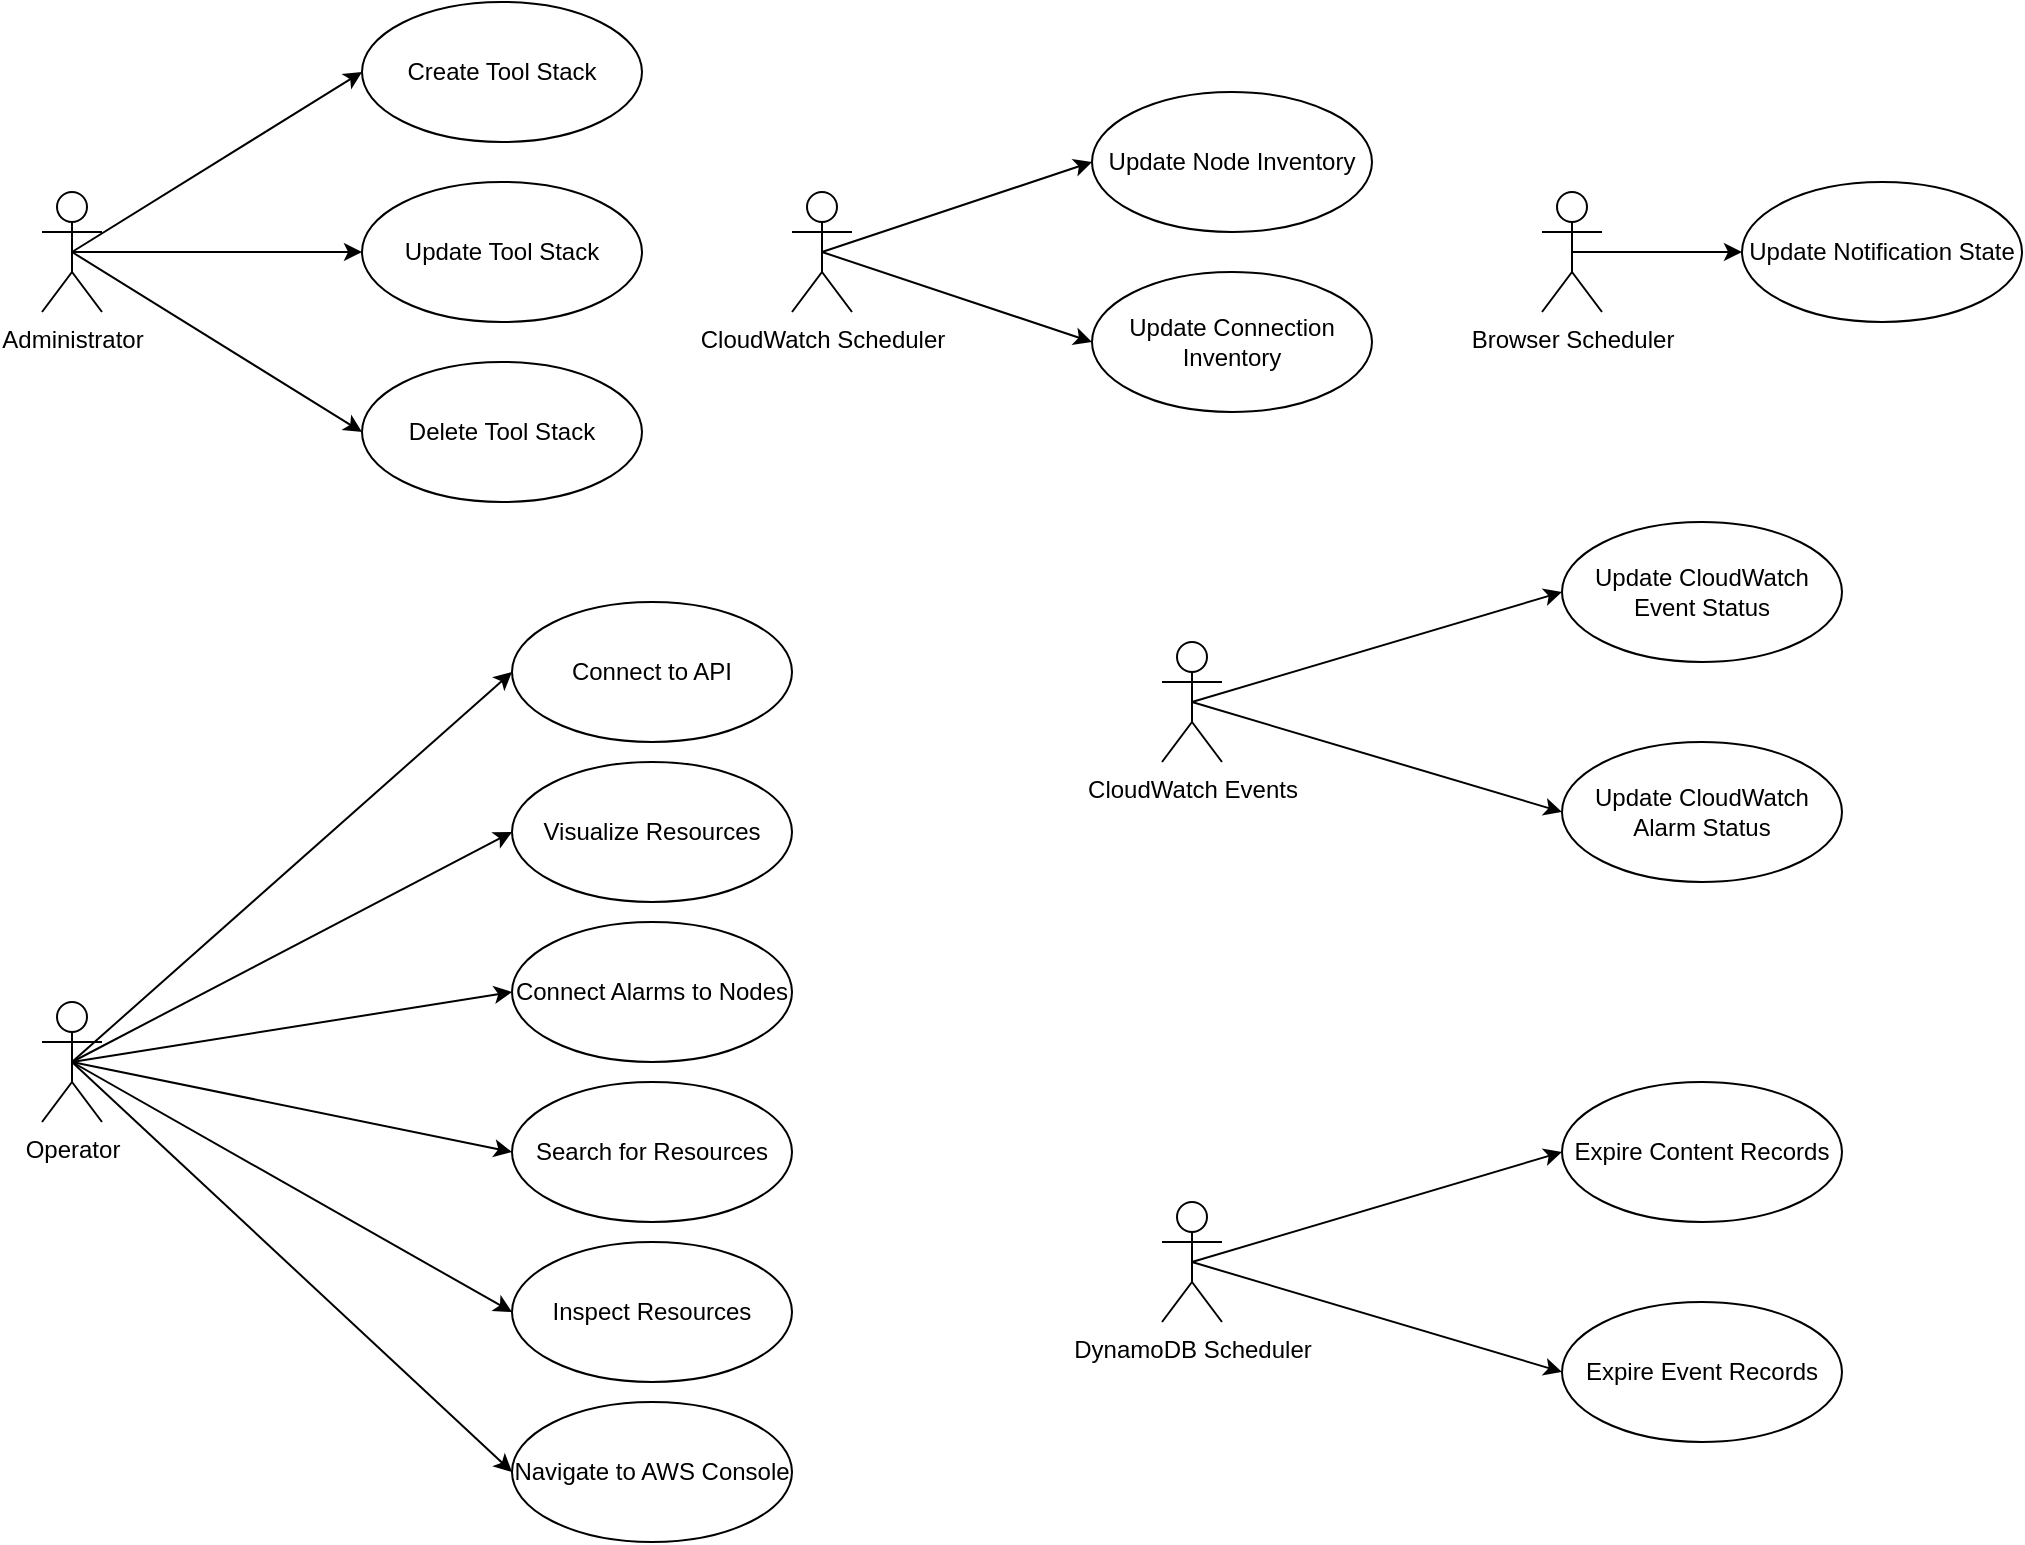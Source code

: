 <mxfile version="13.6.2" type="device"><diagram id="wZkweGKcr8Bn4VHQcJoM" name="Page-1"><mxGraphModel dx="1426" dy="860" grid="1" gridSize="10" guides="1" tooltips="1" connect="1" arrows="1" fold="1" page="1" pageScale="1" pageWidth="1100" pageHeight="850" math="0" shadow="0"><root><mxCell id="0"/><mxCell id="1" parent="0"/><mxCell id="E6FcGi9hDw1Mrx5SKenk-1" value="Administrator" style="shape=umlActor;verticalLabelPosition=bottom;verticalAlign=top;html=1;" vertex="1" parent="1"><mxGeometry x="60" y="125" width="30" height="60" as="geometry"/></mxCell><mxCell id="E6FcGi9hDw1Mrx5SKenk-2" value="CloudWatch Scheduler" style="shape=umlActor;verticalLabelPosition=bottom;verticalAlign=top;html=1;" vertex="1" parent="1"><mxGeometry x="435" y="125" width="30" height="60" as="geometry"/></mxCell><mxCell id="E6FcGi9hDw1Mrx5SKenk-4" value="CloudWatch Events" style="shape=umlActor;verticalLabelPosition=bottom;verticalAlign=top;html=1;" vertex="1" parent="1"><mxGeometry x="620" y="350" width="30" height="60" as="geometry"/></mxCell><mxCell id="E6FcGi9hDw1Mrx5SKenk-6" value="Operator" style="shape=umlActor;verticalLabelPosition=bottom;verticalAlign=top;html=1;" vertex="1" parent="1"><mxGeometry x="60" y="530" width="30" height="60" as="geometry"/></mxCell><mxCell id="E6FcGi9hDw1Mrx5SKenk-7" value="DynamoDB Scheduler" style="shape=umlActor;verticalLabelPosition=bottom;verticalAlign=top;html=1;" vertex="1" parent="1"><mxGeometry x="620" y="630" width="30" height="60" as="geometry"/></mxCell><mxCell id="E6FcGi9hDw1Mrx5SKenk-8" value="Browser Scheduler" style="shape=umlActor;verticalLabelPosition=bottom;verticalAlign=top;html=1;" vertex="1" parent="1"><mxGeometry x="810" y="125" width="30" height="60" as="geometry"/></mxCell><mxCell id="E6FcGi9hDw1Mrx5SKenk-9" value="Create Tool Stack" style="ellipse;whiteSpace=wrap;html=1;" vertex="1" parent="1"><mxGeometry x="220" y="30" width="140" height="70" as="geometry"/></mxCell><mxCell id="E6FcGi9hDw1Mrx5SKenk-10" value="Update Tool Stack" style="ellipse;whiteSpace=wrap;html=1;" vertex="1" parent="1"><mxGeometry x="220" y="120" width="140" height="70" as="geometry"/></mxCell><mxCell id="E6FcGi9hDw1Mrx5SKenk-11" value="Delete Tool Stack" style="ellipse;whiteSpace=wrap;html=1;" vertex="1" parent="1"><mxGeometry x="220" y="210" width="140" height="70" as="geometry"/></mxCell><mxCell id="E6FcGi9hDw1Mrx5SKenk-12" value="" style="endArrow=classic;html=1;exitX=0.5;exitY=0.5;exitDx=0;exitDy=0;exitPerimeter=0;entryX=0;entryY=0.5;entryDx=0;entryDy=0;" edge="1" parent="1" source="E6FcGi9hDw1Mrx5SKenk-1" target="E6FcGi9hDw1Mrx5SKenk-9"><mxGeometry width="50" height="50" relative="1" as="geometry"><mxPoint x="430" y="460" as="sourcePoint"/><mxPoint x="480" y="410" as="targetPoint"/></mxGeometry></mxCell><mxCell id="E6FcGi9hDw1Mrx5SKenk-13" value="" style="endArrow=classic;html=1;exitX=0.5;exitY=0.5;exitDx=0;exitDy=0;exitPerimeter=0;entryX=0;entryY=0.5;entryDx=0;entryDy=0;" edge="1" parent="1" source="E6FcGi9hDw1Mrx5SKenk-1" target="E6FcGi9hDw1Mrx5SKenk-10"><mxGeometry width="50" height="50" relative="1" as="geometry"><mxPoint x="430" y="460" as="sourcePoint"/><mxPoint x="480" y="410" as="targetPoint"/></mxGeometry></mxCell><mxCell id="E6FcGi9hDw1Mrx5SKenk-14" value="" style="endArrow=classic;html=1;exitX=0.5;exitY=0.5;exitDx=0;exitDy=0;exitPerimeter=0;entryX=0;entryY=0.5;entryDx=0;entryDy=0;" edge="1" parent="1" source="E6FcGi9hDw1Mrx5SKenk-1" target="E6FcGi9hDw1Mrx5SKenk-11"><mxGeometry width="50" height="50" relative="1" as="geometry"><mxPoint x="430" y="460" as="sourcePoint"/><mxPoint x="480" y="410" as="targetPoint"/></mxGeometry></mxCell><mxCell id="E6FcGi9hDw1Mrx5SKenk-16" value="Update Node Inventory" style="ellipse;whiteSpace=wrap;html=1;" vertex="1" parent="1"><mxGeometry x="585" y="75" width="140" height="70" as="geometry"/></mxCell><mxCell id="E6FcGi9hDw1Mrx5SKenk-17" value="Update Connection Inventory" style="ellipse;whiteSpace=wrap;html=1;" vertex="1" parent="1"><mxGeometry x="585" y="165" width="140" height="70" as="geometry"/></mxCell><mxCell id="E6FcGi9hDw1Mrx5SKenk-18" value="" style="endArrow=classic;html=1;entryX=0;entryY=0.5;entryDx=0;entryDy=0;exitX=0.5;exitY=0.5;exitDx=0;exitDy=0;exitPerimeter=0;" edge="1" parent="1" source="E6FcGi9hDw1Mrx5SKenk-2" target="E6FcGi9hDw1Mrx5SKenk-16"><mxGeometry width="50" height="50" relative="1" as="geometry"><mxPoint x="255" y="475" as="sourcePoint"/><mxPoint x="305" y="425" as="targetPoint"/></mxGeometry></mxCell><mxCell id="E6FcGi9hDw1Mrx5SKenk-19" value="" style="endArrow=classic;html=1;entryX=0;entryY=0.5;entryDx=0;entryDy=0;exitX=0.5;exitY=0.5;exitDx=0;exitDy=0;exitPerimeter=0;" edge="1" parent="1" source="E6FcGi9hDw1Mrx5SKenk-2" target="E6FcGi9hDw1Mrx5SKenk-17"><mxGeometry width="50" height="50" relative="1" as="geometry"><mxPoint x="255" y="475" as="sourcePoint"/><mxPoint x="305" y="425" as="targetPoint"/></mxGeometry></mxCell><mxCell id="E6FcGi9hDw1Mrx5SKenk-20" value="Update Notification State" style="ellipse;whiteSpace=wrap;html=1;" vertex="1" parent="1"><mxGeometry x="910" y="120" width="140" height="70" as="geometry"/></mxCell><mxCell id="E6FcGi9hDw1Mrx5SKenk-21" value="" style="endArrow=classic;html=1;entryX=0;entryY=0.5;entryDx=0;entryDy=0;exitX=0.5;exitY=0.5;exitDx=0;exitDy=0;exitPerimeter=0;" edge="1" parent="1" source="E6FcGi9hDw1Mrx5SKenk-8" target="E6FcGi9hDw1Mrx5SKenk-20"><mxGeometry width="50" height="50" relative="1" as="geometry"><mxPoint x="510" y="460" as="sourcePoint"/><mxPoint x="560" y="410" as="targetPoint"/></mxGeometry></mxCell><mxCell id="E6FcGi9hDw1Mrx5SKenk-22" value="Connect to API" style="ellipse;whiteSpace=wrap;html=1;" vertex="1" parent="1"><mxGeometry x="295" y="330" width="140" height="70" as="geometry"/></mxCell><mxCell id="E6FcGi9hDw1Mrx5SKenk-23" value="Visualize Resources" style="ellipse;whiteSpace=wrap;html=1;" vertex="1" parent="1"><mxGeometry x="295" y="410" width="140" height="70" as="geometry"/></mxCell><mxCell id="E6FcGi9hDw1Mrx5SKenk-24" value="Connect Alarms to Nodes" style="ellipse;whiteSpace=wrap;html=1;" vertex="1" parent="1"><mxGeometry x="295" y="490" width="140" height="70" as="geometry"/></mxCell><mxCell id="E6FcGi9hDw1Mrx5SKenk-25" value="Search for Resources" style="ellipse;whiteSpace=wrap;html=1;" vertex="1" parent="1"><mxGeometry x="295" y="570" width="140" height="70" as="geometry"/></mxCell><mxCell id="E6FcGi9hDw1Mrx5SKenk-26" value="Inspect Resources" style="ellipse;whiteSpace=wrap;html=1;" vertex="1" parent="1"><mxGeometry x="295" y="650" width="140" height="70" as="geometry"/></mxCell><mxCell id="E6FcGi9hDw1Mrx5SKenk-27" value="Navigate to AWS Console" style="ellipse;whiteSpace=wrap;html=1;" vertex="1" parent="1"><mxGeometry x="295" y="730" width="140" height="70" as="geometry"/></mxCell><mxCell id="E6FcGi9hDw1Mrx5SKenk-28" value="" style="endArrow=classic;html=1;exitX=0.5;exitY=0.5;exitDx=0;exitDy=0;exitPerimeter=0;entryX=0;entryY=0.5;entryDx=0;entryDy=0;" edge="1" parent="1" source="E6FcGi9hDw1Mrx5SKenk-6" target="E6FcGi9hDw1Mrx5SKenk-22"><mxGeometry width="50" height="50" relative="1" as="geometry"><mxPoint x="520" y="440" as="sourcePoint"/><mxPoint x="570" y="390" as="targetPoint"/></mxGeometry></mxCell><mxCell id="E6FcGi9hDw1Mrx5SKenk-29" value="" style="endArrow=classic;html=1;entryX=0;entryY=0.5;entryDx=0;entryDy=0;exitX=0.5;exitY=0.5;exitDx=0;exitDy=0;exitPerimeter=0;" edge="1" parent="1" source="E6FcGi9hDw1Mrx5SKenk-6" target="E6FcGi9hDw1Mrx5SKenk-23"><mxGeometry width="50" height="50" relative="1" as="geometry"><mxPoint x="440" y="330" as="sourcePoint"/><mxPoint x="570" y="390" as="targetPoint"/></mxGeometry></mxCell><mxCell id="E6FcGi9hDw1Mrx5SKenk-30" value="" style="endArrow=classic;html=1;exitX=0.5;exitY=0.5;exitDx=0;exitDy=0;exitPerimeter=0;entryX=0;entryY=0.5;entryDx=0;entryDy=0;" edge="1" parent="1" source="E6FcGi9hDw1Mrx5SKenk-6" target="E6FcGi9hDw1Mrx5SKenk-24"><mxGeometry width="50" height="50" relative="1" as="geometry"><mxPoint x="520" y="440" as="sourcePoint"/><mxPoint x="570" y="390" as="targetPoint"/></mxGeometry></mxCell><mxCell id="E6FcGi9hDw1Mrx5SKenk-32" value="" style="endArrow=classic;html=1;exitX=0.5;exitY=0.5;exitDx=0;exitDy=0;exitPerimeter=0;entryX=0;entryY=0.5;entryDx=0;entryDy=0;" edge="1" parent="1" source="E6FcGi9hDw1Mrx5SKenk-6" target="E6FcGi9hDw1Mrx5SKenk-25"><mxGeometry width="50" height="50" relative="1" as="geometry"><mxPoint x="520" y="460" as="sourcePoint"/><mxPoint x="570" y="410" as="targetPoint"/></mxGeometry></mxCell><mxCell id="E6FcGi9hDw1Mrx5SKenk-33" value="" style="endArrow=classic;html=1;exitX=0.5;exitY=0.5;exitDx=0;exitDy=0;exitPerimeter=0;entryX=0;entryY=0.5;entryDx=0;entryDy=0;" edge="1" parent="1" source="E6FcGi9hDw1Mrx5SKenk-6" target="E6FcGi9hDw1Mrx5SKenk-26"><mxGeometry width="50" height="50" relative="1" as="geometry"><mxPoint x="520" y="460" as="sourcePoint"/><mxPoint x="570" y="410" as="targetPoint"/></mxGeometry></mxCell><mxCell id="E6FcGi9hDw1Mrx5SKenk-34" value="" style="endArrow=classic;html=1;exitX=0.5;exitY=0.5;exitDx=0;exitDy=0;exitPerimeter=0;entryX=0;entryY=0.5;entryDx=0;entryDy=0;" edge="1" parent="1" source="E6FcGi9hDw1Mrx5SKenk-6" target="E6FcGi9hDw1Mrx5SKenk-27"><mxGeometry width="50" height="50" relative="1" as="geometry"><mxPoint x="520" y="460" as="sourcePoint"/><mxPoint x="570" y="410" as="targetPoint"/></mxGeometry></mxCell><mxCell id="E6FcGi9hDw1Mrx5SKenk-35" value="Expire Content Records" style="ellipse;whiteSpace=wrap;html=1;" vertex="1" parent="1"><mxGeometry x="820" y="570" width="140" height="70" as="geometry"/></mxCell><mxCell id="E6FcGi9hDw1Mrx5SKenk-36" value="Expire Event Records" style="ellipse;whiteSpace=wrap;html=1;" vertex="1" parent="1"><mxGeometry x="820" y="680" width="140" height="70" as="geometry"/></mxCell><mxCell id="E6FcGi9hDw1Mrx5SKenk-37" value="" style="endArrow=classic;html=1;entryX=0;entryY=0.5;entryDx=0;entryDy=0;exitX=0.5;exitY=0.5;exitDx=0;exitDy=0;exitPerimeter=0;" edge="1" parent="1" source="E6FcGi9hDw1Mrx5SKenk-7" target="E6FcGi9hDw1Mrx5SKenk-35"><mxGeometry width="50" height="50" relative="1" as="geometry"><mxPoint x="520" y="460" as="sourcePoint"/><mxPoint x="570" y="410" as="targetPoint"/></mxGeometry></mxCell><mxCell id="E6FcGi9hDw1Mrx5SKenk-38" value="" style="endArrow=classic;html=1;entryX=0;entryY=0.5;entryDx=0;entryDy=0;exitX=0.5;exitY=0.5;exitDx=0;exitDy=0;exitPerimeter=0;" edge="1" parent="1" source="E6FcGi9hDw1Mrx5SKenk-7" target="E6FcGi9hDw1Mrx5SKenk-36"><mxGeometry width="50" height="50" relative="1" as="geometry"><mxPoint x="520" y="460" as="sourcePoint"/><mxPoint x="570" y="410" as="targetPoint"/></mxGeometry></mxCell><mxCell id="E6FcGi9hDw1Mrx5SKenk-39" value="Update CloudWatch Event Status" style="ellipse;whiteSpace=wrap;html=1;" vertex="1" parent="1"><mxGeometry x="820" y="290" width="140" height="70" as="geometry"/></mxCell><mxCell id="E6FcGi9hDw1Mrx5SKenk-40" value="Update CloudWatch Alarm Status" style="ellipse;whiteSpace=wrap;html=1;" vertex="1" parent="1"><mxGeometry x="820" y="400" width="140" height="70" as="geometry"/></mxCell><mxCell id="E6FcGi9hDw1Mrx5SKenk-41" value="" style="endArrow=classic;html=1;entryX=0;entryY=0.5;entryDx=0;entryDy=0;exitX=0.5;exitY=0.5;exitDx=0;exitDy=0;exitPerimeter=0;" edge="1" parent="1" source="E6FcGi9hDw1Mrx5SKenk-4" target="E6FcGi9hDw1Mrx5SKenk-39"><mxGeometry width="50" height="50" relative="1" as="geometry"><mxPoint x="520" y="460" as="sourcePoint"/><mxPoint x="570" y="410" as="targetPoint"/></mxGeometry></mxCell><mxCell id="E6FcGi9hDw1Mrx5SKenk-42" value="" style="endArrow=classic;html=1;entryX=0;entryY=0.5;entryDx=0;entryDy=0;exitX=0.5;exitY=0.5;exitDx=0;exitDy=0;exitPerimeter=0;" edge="1" parent="1" source="E6FcGi9hDw1Mrx5SKenk-4" target="E6FcGi9hDw1Mrx5SKenk-40"><mxGeometry width="50" height="50" relative="1" as="geometry"><mxPoint x="520" y="460" as="sourcePoint"/><mxPoint x="570" y="410" as="targetPoint"/></mxGeometry></mxCell></root></mxGraphModel></diagram></mxfile>